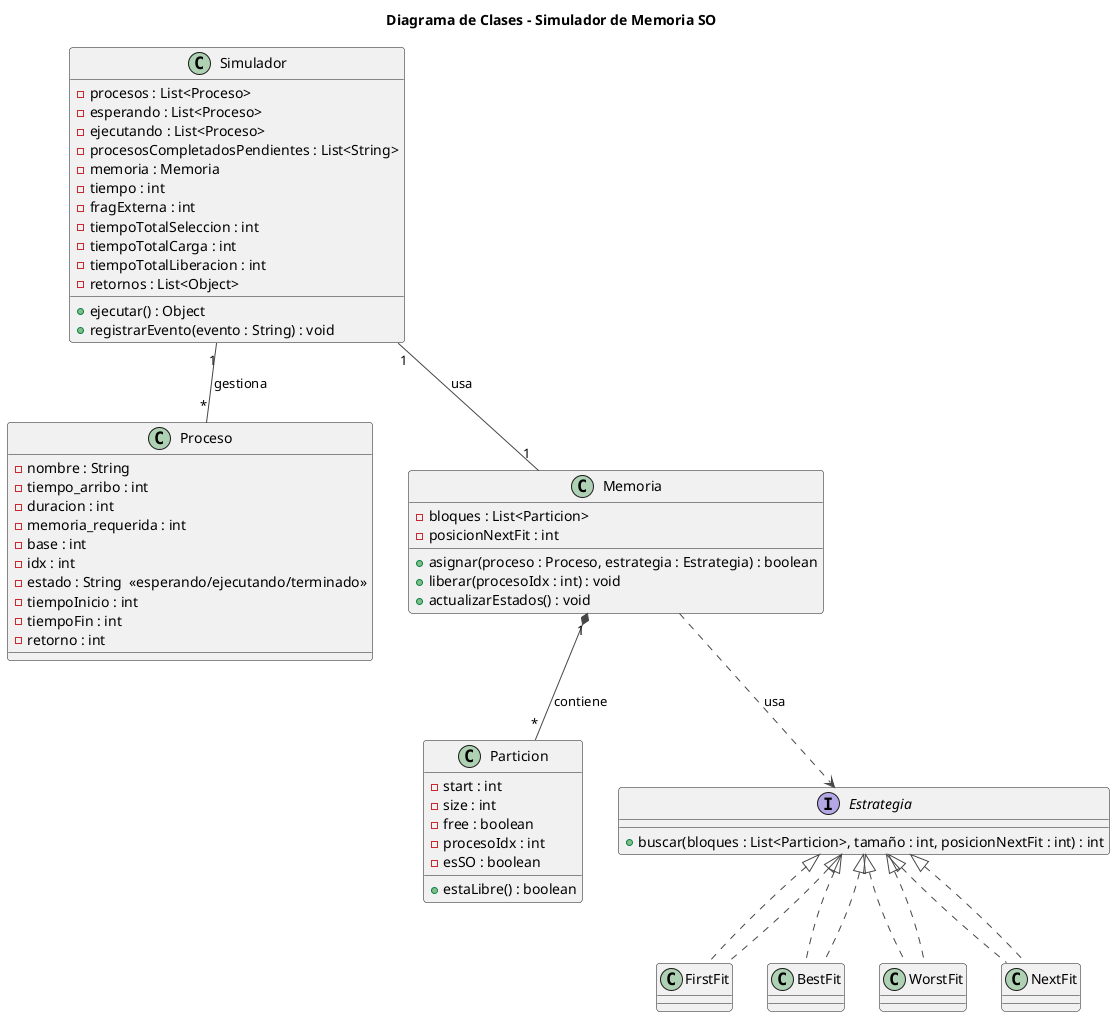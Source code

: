 @startuml DiagramaClasesActualizado
title Diagrama de Clases - Simulador de Memoria SO

!theme vibrant

class Proceso {
  - nombre : String
  - tiempo_arribo : int
  - duracion : int
  - memoria_requerida : int
  - base : int
  - idx : int
  - estado : String  <<esperando/ejecutando/terminado>>
  - tiempoInicio : int
  - tiempoFin : int
  - retorno : int
}

class Particion {
  - start : int
  - size : int
  - free : boolean
  - procesoIdx : int
  - esSO : boolean
  + estaLibre() : boolean
}

class Memoria {
  - bloques : List<Particion>
  - posicionNextFit : int
  + asignar(proceso : Proceso, estrategia : Estrategia) : boolean
  + liberar(procesoIdx : int) : void
  + actualizarEstados() : void
}

interface Estrategia {
  + buscar(bloques : List<Particion>, tamaño : int, posicionNextFit : int) : int
}

class FirstFit implements Estrategia
class BestFit implements Estrategia
class WorstFit implements Estrategia
class NextFit implements Estrategia

class Simulador {
  - procesos : List<Proceso>
  - esperando : List<Proceso>
  - ejecutando : List<Proceso>
  - procesosCompletadosPendientes : List<String>
  - memoria : Memoria
  - tiempo : int
  - fragExterna : int
  - tiempoTotalSeleccion : int
  - tiempoTotalCarga : int
  - tiempoTotalLiberacion : int
  - retornos : List<Object>
  + ejecutar() : Object
  + registrarEvento(evento : String) : void
}

' Relaciones
Memoria "1" *-- "*" Particion : contiene
Memoria ..> Estrategia : usa
Simulador "1" -- "1" Memoria : usa
Simulador "1" -- "*" Proceso : gestiona

Estrategia <|.. FirstFit
Estrategia <|.. BestFit
Estrategia <|.. WorstFit
Estrategia <|.. NextFit

@enduml
